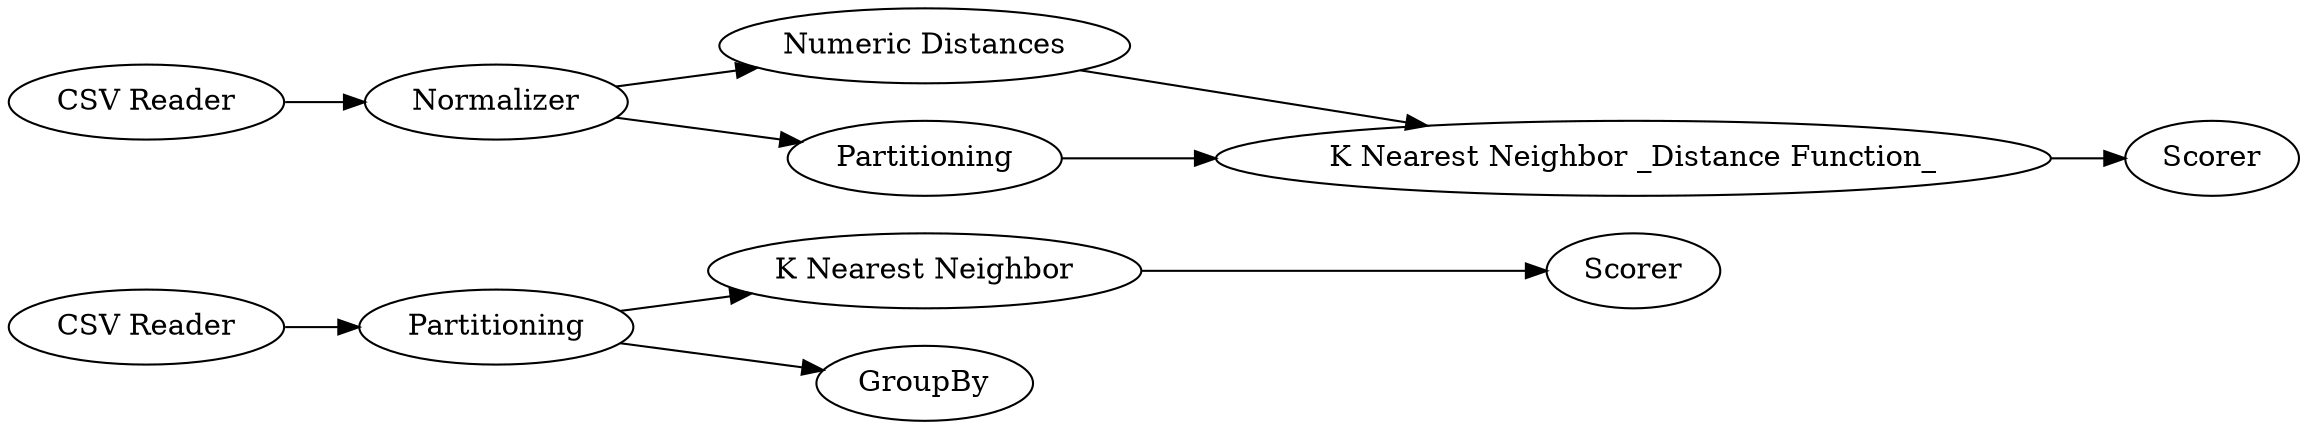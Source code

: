 digraph {
	"-3505574852885655169_1" [label="K Nearest Neighbor"]
	"-3505574852885655169_11" [label=Normalizer]
	"-3505574852885655169_5" [label=Scorer]
	"-3505574852885655169_9" [label=Scorer]
	"-3505574852885655169_10" [label="Numeric Distances"]
	"-3505574852885655169_3" [label=Partitioning]
	"-3505574852885655169_4" [label=GroupBy]
	"-3505574852885655169_6" [label="K Nearest Neighbor _Distance Function_"]
	"-3505574852885655169_2" [label="CSV Reader"]
	"-3505574852885655169_8" [label=Partitioning]
	"-3505574852885655169_7" [label="CSV Reader"]
	"-3505574852885655169_11" -> "-3505574852885655169_8"
	"-3505574852885655169_1" -> "-3505574852885655169_5"
	"-3505574852885655169_11" -> "-3505574852885655169_10"
	"-3505574852885655169_7" -> "-3505574852885655169_11"
	"-3505574852885655169_3" -> "-3505574852885655169_1"
	"-3505574852885655169_10" -> "-3505574852885655169_6"
	"-3505574852885655169_6" -> "-3505574852885655169_9"
	"-3505574852885655169_3" -> "-3505574852885655169_4"
	"-3505574852885655169_2" -> "-3505574852885655169_3"
	"-3505574852885655169_8" -> "-3505574852885655169_6"
	rankdir=LR
}
